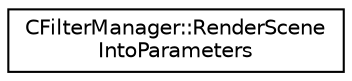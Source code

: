 digraph "Graphical Class Hierarchy"
{
  edge [fontname="Helvetica",fontsize="10",labelfontname="Helvetica",labelfontsize="10"];
  node [fontname="Helvetica",fontsize="10",shape=record];
  rankdir="LR";
  Node1 [label="CFilterManager::RenderScene\lIntoParameters",height=0.2,width=0.4,color="black", fillcolor="white", style="filled",URL="$struct_c_filter_manager_1_1_render_scene_into_parameters.html"];
}

